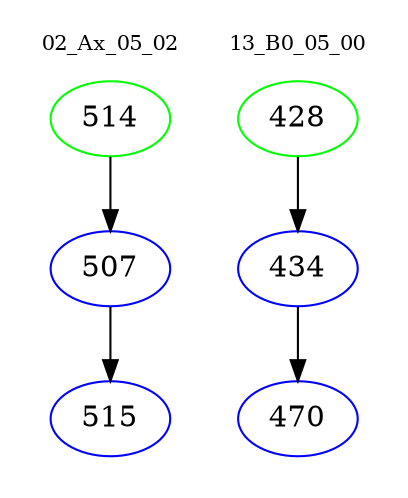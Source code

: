 digraph{
subgraph cluster_0 {
color = white
label = "02_Ax_05_02";
fontsize=10;
T0_514 [label="514", color="green"]
T0_514 -> T0_507 [color="black"]
T0_507 [label="507", color="blue"]
T0_507 -> T0_515 [color="black"]
T0_515 [label="515", color="blue"]
}
subgraph cluster_1 {
color = white
label = "13_B0_05_00";
fontsize=10;
T1_428 [label="428", color="green"]
T1_428 -> T1_434 [color="black"]
T1_434 [label="434", color="blue"]
T1_434 -> T1_470 [color="black"]
T1_470 [label="470", color="blue"]
}
}
